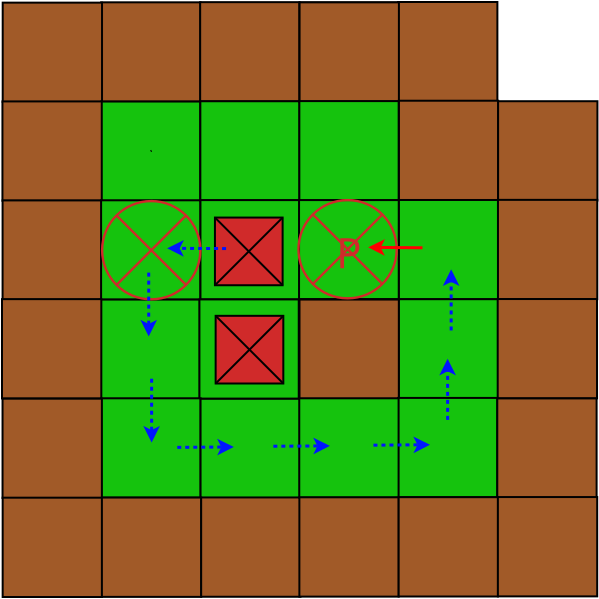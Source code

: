 <?xml version="1.0" encoding="UTF-8"?>
<dia:diagram xmlns:dia="http://www.lysator.liu.se/~alla/dia/">
  <dia:layer name="Background" visible="true" connectable="true" active="true">
    <dia:object type="Standard - Box" version="0" id="O0">
      <dia:attribute name="obj_pos">
        <dia:point val="15.1,10.05"/>
      </dia:attribute>
      <dia:attribute name="obj_bb">
        <dia:rectangle val="15.05,10;20.116,15.066"/>
      </dia:attribute>
      <dia:attribute name="elem_corner">
        <dia:point val="15.1,10.05"/>
      </dia:attribute>
      <dia:attribute name="elem_width">
        <dia:real val="4.966"/>
      </dia:attribute>
      <dia:attribute name="elem_height">
        <dia:real val="4.966"/>
      </dia:attribute>
      <dia:attribute name="inner_color">
        <dia:color val="#a15a28ff"/>
      </dia:attribute>
      <dia:attribute name="show_background">
        <dia:boolean val="true"/>
      </dia:attribute>
      <dia:attribute name="aspect">
        <dia:enum val="2"/>
      </dia:attribute>
    </dia:object>
    <dia:object type="Standard - Box" version="0" id="O1">
      <dia:attribute name="obj_pos">
        <dia:point val="20.05,10.042"/>
      </dia:attribute>
      <dia:attribute name="obj_bb">
        <dia:rectangle val="20.0,9.992;25.065,15.058"/>
      </dia:attribute>
      <dia:attribute name="elem_corner">
        <dia:point val="20.05,10.042"/>
      </dia:attribute>
      <dia:attribute name="elem_width">
        <dia:real val="4.966"/>
      </dia:attribute>
      <dia:attribute name="elem_height">
        <dia:real val="4.966"/>
      </dia:attribute>
      <dia:attribute name="inner_color">
        <dia:color val="#a15a28ff"/>
      </dia:attribute>
      <dia:attribute name="show_background">
        <dia:boolean val="true"/>
      </dia:attribute>
      <dia:attribute name="aspect">
        <dia:enum val="2"/>
      </dia:attribute>
    </dia:object>
    <dia:object type="Standard - Box" version="0" id="O2">
      <dia:attribute name="obj_pos">
        <dia:point val="10.177,10.066"/>
      </dia:attribute>
      <dia:attribute name="obj_bb">
        <dia:rectangle val="10.127,10.016;15.192,15.082"/>
      </dia:attribute>
      <dia:attribute name="elem_corner">
        <dia:point val="10.177,10.066"/>
      </dia:attribute>
      <dia:attribute name="elem_width">
        <dia:real val="4.966"/>
      </dia:attribute>
      <dia:attribute name="elem_height">
        <dia:real val="4.966"/>
      </dia:attribute>
      <dia:attribute name="inner_color">
        <dia:color val="#a15a28ff"/>
      </dia:attribute>
      <dia:attribute name="show_background">
        <dia:boolean val="true"/>
      </dia:attribute>
      <dia:attribute name="aspect">
        <dia:enum val="2"/>
      </dia:attribute>
    </dia:object>
    <dia:object type="Standard - Box" version="0" id="O3">
      <dia:attribute name="obj_pos">
        <dia:point val="15.09,15.011"/>
      </dia:attribute>
      <dia:attribute name="obj_bb">
        <dia:rectangle val="15.04,14.961;20.105,20.026"/>
      </dia:attribute>
      <dia:attribute name="elem_corner">
        <dia:point val="15.09,15.011"/>
      </dia:attribute>
      <dia:attribute name="elem_width">
        <dia:real val="4.966"/>
      </dia:attribute>
      <dia:attribute name="elem_height">
        <dia:real val="4.966"/>
      </dia:attribute>
      <dia:attribute name="inner_color">
        <dia:color val="#15c30dff"/>
      </dia:attribute>
      <dia:attribute name="show_background">
        <dia:boolean val="true"/>
      </dia:attribute>
      <dia:attribute name="aspect">
        <dia:enum val="2"/>
      </dia:attribute>
    </dia:object>
    <dia:object type="Standard - Box" version="0" id="O4">
      <dia:attribute name="obj_pos">
        <dia:point val="10.164,15.005"/>
      </dia:attribute>
      <dia:attribute name="obj_bb">
        <dia:rectangle val="10.114,14.954;15.18,20.02"/>
      </dia:attribute>
      <dia:attribute name="elem_corner">
        <dia:point val="10.164,15.005"/>
      </dia:attribute>
      <dia:attribute name="elem_width">
        <dia:real val="4.966"/>
      </dia:attribute>
      <dia:attribute name="elem_height">
        <dia:real val="4.966"/>
      </dia:attribute>
      <dia:attribute name="inner_color">
        <dia:color val="#a15a28ff"/>
      </dia:attribute>
      <dia:attribute name="show_background">
        <dia:boolean val="true"/>
      </dia:attribute>
      <dia:attribute name="aspect">
        <dia:enum val="2"/>
      </dia:attribute>
    </dia:object>
    <dia:object type="Standard - Box" version="0" id="O5">
      <dia:attribute name="obj_pos">
        <dia:point val="10.171,19.955"/>
      </dia:attribute>
      <dia:attribute name="obj_bb">
        <dia:rectangle val="10.12,19.905;15.186,24.971"/>
      </dia:attribute>
      <dia:attribute name="elem_corner">
        <dia:point val="10.171,19.955"/>
      </dia:attribute>
      <dia:attribute name="elem_width">
        <dia:real val="4.966"/>
      </dia:attribute>
      <dia:attribute name="elem_height">
        <dia:real val="4.966"/>
      </dia:attribute>
      <dia:attribute name="inner_color">
        <dia:color val="#a15a28ff"/>
      </dia:attribute>
      <dia:attribute name="show_background">
        <dia:boolean val="true"/>
      </dia:attribute>
      <dia:attribute name="aspect">
        <dia:enum val="2"/>
      </dia:attribute>
    </dia:object>
    <dia:object type="Standard - Box" version="0" id="O6">
      <dia:attribute name="obj_pos">
        <dia:point val="15.097,19.949"/>
      </dia:attribute>
      <dia:attribute name="obj_bb">
        <dia:rectangle val="15.047,19.899;20.112,24.964"/>
      </dia:attribute>
      <dia:attribute name="elem_corner">
        <dia:point val="15.097,19.949"/>
      </dia:attribute>
      <dia:attribute name="elem_width">
        <dia:real val="4.966"/>
      </dia:attribute>
      <dia:attribute name="elem_height">
        <dia:real val="4.966"/>
      </dia:attribute>
      <dia:attribute name="inner_color">
        <dia:color val="#15c30dff"/>
      </dia:attribute>
      <dia:attribute name="show_background">
        <dia:boolean val="true"/>
      </dia:attribute>
      <dia:attribute name="aspect">
        <dia:enum val="2"/>
      </dia:attribute>
    </dia:object>
    <dia:object type="Standard - Box" version="0" id="O7">
      <dia:attribute name="obj_pos">
        <dia:point val="20.059,14.996"/>
      </dia:attribute>
      <dia:attribute name="obj_bb">
        <dia:rectangle val="20.009,14.946;25.075,20.012"/>
      </dia:attribute>
      <dia:attribute name="elem_corner">
        <dia:point val="20.059,14.996"/>
      </dia:attribute>
      <dia:attribute name="elem_width">
        <dia:real val="4.966"/>
      </dia:attribute>
      <dia:attribute name="elem_height">
        <dia:real val="4.966"/>
      </dia:attribute>
      <dia:attribute name="inner_color">
        <dia:color val="#15c30dff"/>
      </dia:attribute>
      <dia:attribute name="show_background">
        <dia:boolean val="true"/>
      </dia:attribute>
      <dia:attribute name="aspect">
        <dia:enum val="2"/>
      </dia:attribute>
    </dia:object>
    <dia:object type="Standard - Box" version="0" id="O8">
      <dia:attribute name="obj_pos">
        <dia:point val="25.027,10.054"/>
      </dia:attribute>
      <dia:attribute name="obj_bb">
        <dia:rectangle val="24.977,10.004;30.043,15.07"/>
      </dia:attribute>
      <dia:attribute name="elem_corner">
        <dia:point val="25.027,10.054"/>
      </dia:attribute>
      <dia:attribute name="elem_width">
        <dia:real val="4.966"/>
      </dia:attribute>
      <dia:attribute name="elem_height">
        <dia:real val="4.966"/>
      </dia:attribute>
      <dia:attribute name="show_background">
        <dia:boolean val="true"/>
      </dia:attribute>
      <dia:attribute name="aspect">
        <dia:enum val="2"/>
      </dia:attribute>
    </dia:object>
    <dia:object type="Standard - Box" version="0" id="O9">
      <dia:attribute name="obj_pos">
        <dia:point val="25.031,14.985"/>
      </dia:attribute>
      <dia:attribute name="obj_bb">
        <dia:rectangle val="24.981,14.935;30.046,20.001"/>
      </dia:attribute>
      <dia:attribute name="elem_corner">
        <dia:point val="25.031,14.985"/>
      </dia:attribute>
      <dia:attribute name="elem_width">
        <dia:real val="4.966"/>
      </dia:attribute>
      <dia:attribute name="elem_height">
        <dia:real val="4.966"/>
      </dia:attribute>
      <dia:attribute name="show_background">
        <dia:boolean val="true"/>
      </dia:attribute>
      <dia:attribute name="aspect">
        <dia:enum val="2"/>
      </dia:attribute>
    </dia:object>
    <dia:object type="Standard - Box" version="0" id="O10">
      <dia:attribute name="obj_pos">
        <dia:point val="25.04,19.939"/>
      </dia:attribute>
      <dia:attribute name="obj_bb">
        <dia:rectangle val="24.99,19.889;30.055,24.955"/>
      </dia:attribute>
      <dia:attribute name="elem_corner">
        <dia:point val="25.04,19.939"/>
      </dia:attribute>
      <dia:attribute name="elem_width">
        <dia:real val="4.966"/>
      </dia:attribute>
      <dia:attribute name="elem_height">
        <dia:real val="4.966"/>
      </dia:attribute>
      <dia:attribute name="show_background">
        <dia:boolean val="true"/>
      </dia:attribute>
      <dia:attribute name="aspect">
        <dia:enum val="2"/>
      </dia:attribute>
    </dia:object>
    <dia:object type="Standard - Box" version="0" id="O11">
      <dia:attribute name="obj_pos">
        <dia:point val="29.945,10.034"/>
      </dia:attribute>
      <dia:attribute name="obj_bb">
        <dia:rectangle val="29.895,9.984;34.961,15.05"/>
      </dia:attribute>
      <dia:attribute name="elem_corner">
        <dia:point val="29.945,10.034"/>
      </dia:attribute>
      <dia:attribute name="elem_width">
        <dia:real val="4.966"/>
      </dia:attribute>
      <dia:attribute name="elem_height">
        <dia:real val="4.966"/>
      </dia:attribute>
      <dia:attribute name="inner_color">
        <dia:color val="#a15a28ff"/>
      </dia:attribute>
      <dia:attribute name="show_background">
        <dia:boolean val="true"/>
      </dia:attribute>
      <dia:attribute name="aspect">
        <dia:enum val="2"/>
      </dia:attribute>
    </dia:object>
    <dia:object type="Standard - Box" version="0" id="O12">
      <dia:attribute name="obj_pos">
        <dia:point val="25.021,10.051"/>
      </dia:attribute>
      <dia:attribute name="obj_bb">
        <dia:rectangle val="24.971,10.001;30.037,15.066"/>
      </dia:attribute>
      <dia:attribute name="elem_corner">
        <dia:point val="25.021,10.051"/>
      </dia:attribute>
      <dia:attribute name="elem_width">
        <dia:real val="4.966"/>
      </dia:attribute>
      <dia:attribute name="elem_height">
        <dia:real val="4.966"/>
      </dia:attribute>
      <dia:attribute name="inner_color">
        <dia:color val="#a15a28ff"/>
      </dia:attribute>
      <dia:attribute name="show_background">
        <dia:boolean val="true"/>
      </dia:attribute>
      <dia:attribute name="aspect">
        <dia:enum val="2"/>
      </dia:attribute>
    </dia:object>
    <dia:object type="Standard - Box" version="0" id="O13">
      <dia:attribute name="obj_pos">
        <dia:point val="29.984,14.97"/>
      </dia:attribute>
      <dia:attribute name="obj_bb">
        <dia:rectangle val="29.934,14.92;35.0,19.986"/>
      </dia:attribute>
      <dia:attribute name="elem_corner">
        <dia:point val="29.984,14.97"/>
      </dia:attribute>
      <dia:attribute name="elem_width">
        <dia:real val="4.966"/>
      </dia:attribute>
      <dia:attribute name="elem_height">
        <dia:real val="4.966"/>
      </dia:attribute>
      <dia:attribute name="inner_color">
        <dia:color val="#a15a28ff"/>
      </dia:attribute>
      <dia:attribute name="show_background">
        <dia:boolean val="true"/>
      </dia:attribute>
      <dia:attribute name="aspect">
        <dia:enum val="2"/>
      </dia:attribute>
    </dia:object>
    <dia:object type="Standard - Box" version="0" id="O14">
      <dia:attribute name="obj_pos">
        <dia:point val="34.947,14.995"/>
      </dia:attribute>
      <dia:attribute name="obj_bb">
        <dia:rectangle val="34.897,14.945;39.962,20.011"/>
      </dia:attribute>
      <dia:attribute name="elem_corner">
        <dia:point val="34.947,14.995"/>
      </dia:attribute>
      <dia:attribute name="elem_width">
        <dia:real val="4.966"/>
      </dia:attribute>
      <dia:attribute name="elem_height">
        <dia:real val="4.966"/>
      </dia:attribute>
      <dia:attribute name="inner_color">
        <dia:color val="#a15a28ff"/>
      </dia:attribute>
      <dia:attribute name="show_background">
        <dia:boolean val="true"/>
      </dia:attribute>
      <dia:attribute name="aspect">
        <dia:enum val="2"/>
      </dia:attribute>
    </dia:object>
    <dia:object type="Standard - Box" version="0" id="O15">
      <dia:attribute name="obj_pos">
        <dia:point val="25.009,14.989"/>
      </dia:attribute>
      <dia:attribute name="obj_bb">
        <dia:rectangle val="24.959,14.939;30.025,20.004"/>
      </dia:attribute>
      <dia:attribute name="elem_corner">
        <dia:point val="25.009,14.989"/>
      </dia:attribute>
      <dia:attribute name="elem_width">
        <dia:real val="4.966"/>
      </dia:attribute>
      <dia:attribute name="elem_height">
        <dia:real val="4.966"/>
      </dia:attribute>
      <dia:attribute name="inner_color">
        <dia:color val="#15c30dff"/>
      </dia:attribute>
      <dia:attribute name="show_background">
        <dia:boolean val="true"/>
      </dia:attribute>
      <dia:attribute name="aspect">
        <dia:enum val="2"/>
      </dia:attribute>
    </dia:object>
    <dia:object type="Standard - Box" version="0" id="O16">
      <dia:attribute name="obj_pos">
        <dia:point val="20.065,19.939"/>
      </dia:attribute>
      <dia:attribute name="obj_bb">
        <dia:rectangle val="20.015,19.889;25.081,24.955"/>
      </dia:attribute>
      <dia:attribute name="elem_corner">
        <dia:point val="20.065,19.939"/>
      </dia:attribute>
      <dia:attribute name="elem_width">
        <dia:real val="4.966"/>
      </dia:attribute>
      <dia:attribute name="elem_height">
        <dia:real val="4.966"/>
      </dia:attribute>
      <dia:attribute name="inner_color">
        <dia:color val="#15c30dff"/>
      </dia:attribute>
      <dia:attribute name="show_background">
        <dia:boolean val="true"/>
      </dia:attribute>
      <dia:attribute name="aspect">
        <dia:enum val="2"/>
      </dia:attribute>
    </dia:object>
    <dia:object type="Standard - Box" version="0" id="O17">
      <dia:attribute name="obj_pos">
        <dia:point val="29.978,19.933"/>
      </dia:attribute>
      <dia:attribute name="obj_bb">
        <dia:rectangle val="29.928,19.883;34.994,24.948"/>
      </dia:attribute>
      <dia:attribute name="elem_corner">
        <dia:point val="29.978,19.933"/>
      </dia:attribute>
      <dia:attribute name="elem_width">
        <dia:real val="4.966"/>
      </dia:attribute>
      <dia:attribute name="elem_height">
        <dia:real val="4.966"/>
      </dia:attribute>
      <dia:attribute name="inner_color">
        <dia:color val="#15c30dff"/>
      </dia:attribute>
      <dia:attribute name="show_background">
        <dia:boolean val="true"/>
      </dia:attribute>
      <dia:attribute name="aspect">
        <dia:enum val="2"/>
      </dia:attribute>
    </dia:object>
    <dia:object type="Standard - Box" version="0" id="O18">
      <dia:attribute name="obj_pos">
        <dia:point val="34.94,19.927"/>
      </dia:attribute>
      <dia:attribute name="obj_bb">
        <dia:rectangle val="34.89,19.877;39.956,24.942"/>
      </dia:attribute>
      <dia:attribute name="elem_corner">
        <dia:point val="34.94,19.927"/>
      </dia:attribute>
      <dia:attribute name="elem_width">
        <dia:real val="4.966"/>
      </dia:attribute>
      <dia:attribute name="elem_height">
        <dia:real val="4.966"/>
      </dia:attribute>
      <dia:attribute name="inner_color">
        <dia:color val="#a15a28ff"/>
      </dia:attribute>
      <dia:attribute name="show_background">
        <dia:boolean val="true"/>
      </dia:attribute>
      <dia:attribute name="aspect">
        <dia:enum val="2"/>
      </dia:attribute>
    </dia:object>
    <dia:object type="Standard - Box" version="0" id="O19">
      <dia:attribute name="obj_pos">
        <dia:point val="15.064,24.913"/>
      </dia:attribute>
      <dia:attribute name="obj_bb">
        <dia:rectangle val="15.014,24.863;20.079,29.929"/>
      </dia:attribute>
      <dia:attribute name="elem_corner">
        <dia:point val="15.064,24.913"/>
      </dia:attribute>
      <dia:attribute name="elem_width">
        <dia:real val="4.966"/>
      </dia:attribute>
      <dia:attribute name="elem_height">
        <dia:real val="4.966"/>
      </dia:attribute>
      <dia:attribute name="inner_color">
        <dia:color val="#15c30dff"/>
      </dia:attribute>
      <dia:attribute name="show_background">
        <dia:boolean val="true"/>
      </dia:attribute>
      <dia:attribute name="aspect">
        <dia:enum val="2"/>
      </dia:attribute>
    </dia:object>
    <dia:object type="Standard - Box" version="0" id="O20">
      <dia:attribute name="obj_pos">
        <dia:point val="20.013,24.905"/>
      </dia:attribute>
      <dia:attribute name="obj_bb">
        <dia:rectangle val="19.963,24.855;25.029,29.921"/>
      </dia:attribute>
      <dia:attribute name="elem_corner">
        <dia:point val="20.013,24.905"/>
      </dia:attribute>
      <dia:attribute name="elem_width">
        <dia:real val="4.966"/>
      </dia:attribute>
      <dia:attribute name="elem_height">
        <dia:real val="4.966"/>
      </dia:attribute>
      <dia:attribute name="inner_color">
        <dia:color val="#15c30dff"/>
      </dia:attribute>
      <dia:attribute name="show_background">
        <dia:boolean val="true"/>
      </dia:attribute>
      <dia:attribute name="aspect">
        <dia:enum val="2"/>
      </dia:attribute>
    </dia:object>
    <dia:object type="Standard - Box" version="0" id="O21">
      <dia:attribute name="obj_pos">
        <dia:point val="10.142,24.891"/>
      </dia:attribute>
      <dia:attribute name="obj_bb">
        <dia:rectangle val="10.092,24.841;15.158,29.907"/>
      </dia:attribute>
      <dia:attribute name="elem_corner">
        <dia:point val="10.142,24.891"/>
      </dia:attribute>
      <dia:attribute name="elem_width">
        <dia:real val="4.966"/>
      </dia:attribute>
      <dia:attribute name="elem_height">
        <dia:real val="4.966"/>
      </dia:attribute>
      <dia:attribute name="inner_color">
        <dia:color val="#a15a28ff"/>
      </dia:attribute>
      <dia:attribute name="show_background">
        <dia:boolean val="true"/>
      </dia:attribute>
      <dia:attribute name="aspect">
        <dia:enum val="2"/>
      </dia:attribute>
    </dia:object>
    <dia:object type="Standard - Box" version="0" id="O22">
      <dia:attribute name="obj_pos">
        <dia:point val="15.107,29.849"/>
      </dia:attribute>
      <dia:attribute name="obj_bb">
        <dia:rectangle val="15.057,29.799;20.123,34.865"/>
      </dia:attribute>
      <dia:attribute name="elem_corner">
        <dia:point val="15.107,29.849"/>
      </dia:attribute>
      <dia:attribute name="elem_width">
        <dia:real val="4.966"/>
      </dia:attribute>
      <dia:attribute name="elem_height">
        <dia:real val="4.966"/>
      </dia:attribute>
      <dia:attribute name="inner_color">
        <dia:color val="#15c30dff"/>
      </dia:attribute>
      <dia:attribute name="show_background">
        <dia:boolean val="true"/>
      </dia:attribute>
      <dia:attribute name="aspect">
        <dia:enum val="2"/>
      </dia:attribute>
    </dia:object>
    <dia:object type="Standard - Box" version="0" id="O23">
      <dia:attribute name="obj_pos">
        <dia:point val="20.07,29.874"/>
      </dia:attribute>
      <dia:attribute name="obj_bb">
        <dia:rectangle val="20.02,29.824;25.085,34.889"/>
      </dia:attribute>
      <dia:attribute name="elem_corner">
        <dia:point val="20.07,29.874"/>
      </dia:attribute>
      <dia:attribute name="elem_width">
        <dia:real val="4.966"/>
      </dia:attribute>
      <dia:attribute name="elem_height">
        <dia:real val="4.966"/>
      </dia:attribute>
      <dia:attribute name="inner_color">
        <dia:color val="#15c30dff"/>
      </dia:attribute>
      <dia:attribute name="show_background">
        <dia:boolean val="true"/>
      </dia:attribute>
      <dia:attribute name="aspect">
        <dia:enum val="2"/>
      </dia:attribute>
    </dia:object>
    <dia:object type="Standard - Box" version="0" id="O24">
      <dia:attribute name="obj_pos">
        <dia:point val="10.169,29.868"/>
      </dia:attribute>
      <dia:attribute name="obj_bb">
        <dia:rectangle val="10.119,29.818;15.184,34.883"/>
      </dia:attribute>
      <dia:attribute name="elem_corner">
        <dia:point val="10.169,29.868"/>
      </dia:attribute>
      <dia:attribute name="elem_width">
        <dia:real val="4.966"/>
      </dia:attribute>
      <dia:attribute name="elem_height">
        <dia:real val="4.966"/>
      </dia:attribute>
      <dia:attribute name="inner_color">
        <dia:color val="#a15a28ff"/>
      </dia:attribute>
      <dia:attribute name="show_background">
        <dia:boolean val="true"/>
      </dia:attribute>
      <dia:attribute name="aspect">
        <dia:enum val="2"/>
      </dia:attribute>
    </dia:object>
    <dia:object type="Standard - Box" version="0" id="O25">
      <dia:attribute name="obj_pos">
        <dia:point val="10.175,34.818"/>
      </dia:attribute>
      <dia:attribute name="obj_bb">
        <dia:rectangle val="10.125,34.768;15.191,39.834"/>
      </dia:attribute>
      <dia:attribute name="elem_corner">
        <dia:point val="10.175,34.818"/>
      </dia:attribute>
      <dia:attribute name="elem_width">
        <dia:real val="4.966"/>
      </dia:attribute>
      <dia:attribute name="elem_height">
        <dia:real val="4.966"/>
      </dia:attribute>
      <dia:attribute name="inner_color">
        <dia:color val="#a15a28ff"/>
      </dia:attribute>
      <dia:attribute name="show_background">
        <dia:boolean val="true"/>
      </dia:attribute>
      <dia:attribute name="aspect">
        <dia:enum val="2"/>
      </dia:attribute>
    </dia:object>
    <dia:object type="Standard - Box" version="0" id="O26">
      <dia:attribute name="obj_pos">
        <dia:point val="15.137,34.812"/>
      </dia:attribute>
      <dia:attribute name="obj_bb">
        <dia:rectangle val="15.087,34.762;20.153,39.828"/>
      </dia:attribute>
      <dia:attribute name="elem_corner">
        <dia:point val="15.137,34.812"/>
      </dia:attribute>
      <dia:attribute name="elem_width">
        <dia:real val="4.966"/>
      </dia:attribute>
      <dia:attribute name="elem_height">
        <dia:real val="4.966"/>
      </dia:attribute>
      <dia:attribute name="inner_color">
        <dia:color val="#a15a28ff"/>
      </dia:attribute>
      <dia:attribute name="show_background">
        <dia:boolean val="true"/>
      </dia:attribute>
      <dia:attribute name="aspect">
        <dia:enum val="2"/>
      </dia:attribute>
    </dia:object>
    <dia:object type="Standard - Box" version="0" id="O27">
      <dia:attribute name="obj_pos">
        <dia:point val="20.1,34.806"/>
      </dia:attribute>
      <dia:attribute name="obj_bb">
        <dia:rectangle val="20.05,34.756;25.116,39.821"/>
      </dia:attribute>
      <dia:attribute name="elem_corner">
        <dia:point val="20.1,34.806"/>
      </dia:attribute>
      <dia:attribute name="elem_width">
        <dia:real val="4.966"/>
      </dia:attribute>
      <dia:attribute name="elem_height">
        <dia:real val="4.966"/>
      </dia:attribute>
      <dia:attribute name="inner_color">
        <dia:color val="#a15a28ff"/>
      </dia:attribute>
      <dia:attribute name="show_background">
        <dia:boolean val="true"/>
      </dia:attribute>
      <dia:attribute name="aspect">
        <dia:enum val="2"/>
      </dia:attribute>
    </dia:object>
    <dia:object type="Standard - Box" version="0" id="O28">
      <dia:attribute name="obj_pos">
        <dia:point val="29.977,24.894"/>
      </dia:attribute>
      <dia:attribute name="obj_bb">
        <dia:rectangle val="29.927,24.844;34.993,29.91"/>
      </dia:attribute>
      <dia:attribute name="elem_corner">
        <dia:point val="29.977,24.894"/>
      </dia:attribute>
      <dia:attribute name="elem_width">
        <dia:real val="4.966"/>
      </dia:attribute>
      <dia:attribute name="elem_height">
        <dia:real val="4.966"/>
      </dia:attribute>
      <dia:attribute name="inner_color">
        <dia:color val="#15c30dff"/>
      </dia:attribute>
      <dia:attribute name="show_background">
        <dia:boolean val="true"/>
      </dia:attribute>
      <dia:attribute name="aspect">
        <dia:enum val="2"/>
      </dia:attribute>
    </dia:object>
    <dia:object type="Standard - Box" version="0" id="O29">
      <dia:attribute name="obj_pos">
        <dia:point val="34.927,24.886"/>
      </dia:attribute>
      <dia:attribute name="obj_bb">
        <dia:rectangle val="34.877,24.836;39.943,29.902"/>
      </dia:attribute>
      <dia:attribute name="elem_corner">
        <dia:point val="34.927,24.886"/>
      </dia:attribute>
      <dia:attribute name="elem_width">
        <dia:real val="4.966"/>
      </dia:attribute>
      <dia:attribute name="elem_height">
        <dia:real val="4.966"/>
      </dia:attribute>
      <dia:attribute name="inner_color">
        <dia:color val="#a15a28ff"/>
      </dia:attribute>
      <dia:attribute name="show_background">
        <dia:boolean val="true"/>
      </dia:attribute>
      <dia:attribute name="aspect">
        <dia:enum val="2"/>
      </dia:attribute>
    </dia:object>
    <dia:object type="Standard - Box" version="0" id="O30">
      <dia:attribute name="obj_pos">
        <dia:point val="25.017,24.911"/>
      </dia:attribute>
      <dia:attribute name="obj_bb">
        <dia:rectangle val="24.967,24.861;30.033,29.926"/>
      </dia:attribute>
      <dia:attribute name="elem_corner">
        <dia:point val="25.017,24.911"/>
      </dia:attribute>
      <dia:attribute name="elem_width">
        <dia:real val="4.966"/>
      </dia:attribute>
      <dia:attribute name="elem_height">
        <dia:real val="4.966"/>
      </dia:attribute>
      <dia:attribute name="inner_color">
        <dia:color val="#a15a28ff"/>
      </dia:attribute>
      <dia:attribute name="show_background">
        <dia:boolean val="true"/>
      </dia:attribute>
      <dia:attribute name="aspect">
        <dia:enum val="2"/>
      </dia:attribute>
    </dia:object>
    <dia:object type="Standard - Box" version="0" id="O31">
      <dia:attribute name="obj_pos">
        <dia:point val="29.944,29.83"/>
      </dia:attribute>
      <dia:attribute name="obj_bb">
        <dia:rectangle val="29.893,29.78;34.959,34.846"/>
      </dia:attribute>
      <dia:attribute name="elem_corner">
        <dia:point val="29.944,29.83"/>
      </dia:attribute>
      <dia:attribute name="elem_width">
        <dia:real val="4.966"/>
      </dia:attribute>
      <dia:attribute name="elem_height">
        <dia:real val="4.966"/>
      </dia:attribute>
      <dia:attribute name="inner_color">
        <dia:color val="#15c30dff"/>
      </dia:attribute>
      <dia:attribute name="show_background">
        <dia:boolean val="true"/>
      </dia:attribute>
      <dia:attribute name="aspect">
        <dia:enum val="2"/>
      </dia:attribute>
    </dia:object>
    <dia:object type="Standard - Box" version="0" id="O32">
      <dia:attribute name="obj_pos">
        <dia:point val="34.906,29.855"/>
      </dia:attribute>
      <dia:attribute name="obj_bb">
        <dia:rectangle val="34.856,29.805;39.922,34.87"/>
      </dia:attribute>
      <dia:attribute name="elem_corner">
        <dia:point val="34.906,29.855"/>
      </dia:attribute>
      <dia:attribute name="elem_width">
        <dia:real val="4.966"/>
      </dia:attribute>
      <dia:attribute name="elem_height">
        <dia:real val="4.966"/>
      </dia:attribute>
      <dia:attribute name="inner_color">
        <dia:color val="#a15a28ff"/>
      </dia:attribute>
      <dia:attribute name="show_background">
        <dia:boolean val="true"/>
      </dia:attribute>
      <dia:attribute name="aspect">
        <dia:enum val="2"/>
      </dia:attribute>
    </dia:object>
    <dia:object type="Standard - Box" version="0" id="O33">
      <dia:attribute name="obj_pos">
        <dia:point val="25.005,29.849"/>
      </dia:attribute>
      <dia:attribute name="obj_bb">
        <dia:rectangle val="24.955,29.799;30.021,34.864"/>
      </dia:attribute>
      <dia:attribute name="elem_corner">
        <dia:point val="25.005,29.849"/>
      </dia:attribute>
      <dia:attribute name="elem_width">
        <dia:real val="4.966"/>
      </dia:attribute>
      <dia:attribute name="elem_height">
        <dia:real val="4.966"/>
      </dia:attribute>
      <dia:attribute name="inner_color">
        <dia:color val="#15c30dff"/>
      </dia:attribute>
      <dia:attribute name="show_background">
        <dia:boolean val="true"/>
      </dia:attribute>
      <dia:attribute name="aspect">
        <dia:enum val="2"/>
      </dia:attribute>
    </dia:object>
    <dia:object type="Standard - Box" version="0" id="O34">
      <dia:attribute name="obj_pos">
        <dia:point val="25.011,34.799"/>
      </dia:attribute>
      <dia:attribute name="obj_bb">
        <dia:rectangle val="24.961,34.749;30.027,39.815"/>
      </dia:attribute>
      <dia:attribute name="elem_corner">
        <dia:point val="25.011,34.799"/>
      </dia:attribute>
      <dia:attribute name="elem_width">
        <dia:real val="4.966"/>
      </dia:attribute>
      <dia:attribute name="elem_height">
        <dia:real val="4.966"/>
      </dia:attribute>
      <dia:attribute name="inner_color">
        <dia:color val="#a15a28ff"/>
      </dia:attribute>
      <dia:attribute name="show_background">
        <dia:boolean val="true"/>
      </dia:attribute>
      <dia:attribute name="aspect">
        <dia:enum val="2"/>
      </dia:attribute>
    </dia:object>
    <dia:object type="Standard - Box" version="0" id="O35">
      <dia:attribute name="obj_pos">
        <dia:point val="29.974,34.793"/>
      </dia:attribute>
      <dia:attribute name="obj_bb">
        <dia:rectangle val="29.924,34.743;34.989,39.809"/>
      </dia:attribute>
      <dia:attribute name="elem_corner">
        <dia:point val="29.974,34.793"/>
      </dia:attribute>
      <dia:attribute name="elem_width">
        <dia:real val="4.966"/>
      </dia:attribute>
      <dia:attribute name="elem_height">
        <dia:real val="4.966"/>
      </dia:attribute>
      <dia:attribute name="inner_color">
        <dia:color val="#a15a28ff"/>
      </dia:attribute>
      <dia:attribute name="show_background">
        <dia:boolean val="true"/>
      </dia:attribute>
      <dia:attribute name="aspect">
        <dia:enum val="2"/>
      </dia:attribute>
    </dia:object>
    <dia:object type="Standard - Box" version="0" id="O36">
      <dia:attribute name="obj_pos">
        <dia:point val="34.936,34.787"/>
      </dia:attribute>
      <dia:attribute name="obj_bb">
        <dia:rectangle val="34.886,34.737;39.952,39.803"/>
      </dia:attribute>
      <dia:attribute name="elem_corner">
        <dia:point val="34.936,34.787"/>
      </dia:attribute>
      <dia:attribute name="elem_width">
        <dia:real val="4.966"/>
      </dia:attribute>
      <dia:attribute name="elem_height">
        <dia:real val="4.966"/>
      </dia:attribute>
      <dia:attribute name="inner_color">
        <dia:color val="#a15a28ff"/>
      </dia:attribute>
      <dia:attribute name="show_background">
        <dia:boolean val="true"/>
      </dia:attribute>
      <dia:attribute name="aspect">
        <dia:enum val="2"/>
      </dia:attribute>
    </dia:object>
    <dia:object type="Flowchart - Summing Junction" version="1" id="O37">
      <dia:attribute name="obj_pos">
        <dia:point val="15.148,19.988"/>
      </dia:attribute>
      <dia:attribute name="obj_bb">
        <dia:rectangle val="15.028,19.868;20.18,25.02"/>
      </dia:attribute>
      <dia:attribute name="meta">
        <dia:composite type="dict"/>
      </dia:attribute>
      <dia:attribute name="elem_corner">
        <dia:point val="15.148,19.988"/>
      </dia:attribute>
      <dia:attribute name="elem_width">
        <dia:real val="4.912"/>
      </dia:attribute>
      <dia:attribute name="elem_height">
        <dia:real val="4.912"/>
      </dia:attribute>
      <dia:attribute name="line_width">
        <dia:real val="0.12"/>
      </dia:attribute>
      <dia:attribute name="line_colour">
        <dia:color val="#d02a2aff"/>
      </dia:attribute>
      <dia:attribute name="fill_colour">
        <dia:color val="#15c30dff"/>
      </dia:attribute>
      <dia:attribute name="show_background">
        <dia:boolean val="true"/>
      </dia:attribute>
      <dia:attribute name="line_style">
        <dia:enum val="0"/>
        <dia:real val="1"/>
      </dia:attribute>
      <dia:attribute name="flip_horizontal">
        <dia:boolean val="false"/>
      </dia:attribute>
      <dia:attribute name="flip_vertical">
        <dia:boolean val="false"/>
      </dia:attribute>
      <dia:attribute name="subscale">
        <dia:real val="1"/>
      </dia:attribute>
    </dia:object>
    <dia:object type="Standard - Box" version="0" id="O38">
      <dia:attribute name="obj_pos">
        <dia:point val="20.824,25.725"/>
      </dia:attribute>
      <dia:attribute name="obj_bb">
        <dia:rectangle val="20.774,25.675;24.257,29.159"/>
      </dia:attribute>
      <dia:attribute name="elem_corner">
        <dia:point val="20.824,25.725"/>
      </dia:attribute>
      <dia:attribute name="elem_width">
        <dia:real val="3.384"/>
      </dia:attribute>
      <dia:attribute name="elem_height">
        <dia:real val="3.384"/>
      </dia:attribute>
      <dia:attribute name="inner_color">
        <dia:color val="#d02a2aff"/>
      </dia:attribute>
      <dia:attribute name="show_background">
        <dia:boolean val="true"/>
      </dia:attribute>
      <dia:attribute name="aspect">
        <dia:enum val="2"/>
      </dia:attribute>
    </dia:object>
    <dia:object type="Standard - Line" version="0" id="O39">
      <dia:attribute name="obj_pos">
        <dia:point val="22.515,27.417"/>
      </dia:attribute>
      <dia:attribute name="obj_bb">
        <dia:rectangle val="22.515,27.417;22.515,27.417"/>
      </dia:attribute>
      <dia:attribute name="conn_endpoints">
        <dia:point val="22.515,27.417"/>
        <dia:point val="22.515,27.417"/>
      </dia:attribute>
      <dia:attribute name="numcp">
        <dia:int val="1"/>
      </dia:attribute>
      <dia:connections>
        <dia:connection handle="0" to="O38" connection="8"/>
        <dia:connection handle="1" to="O38" connection="8"/>
      </dia:connections>
    </dia:object>
    <dia:object type="Standard - Line" version="0" id="O40">
      <dia:attribute name="obj_pos">
        <dia:point val="24.207,25.725"/>
      </dia:attribute>
      <dia:attribute name="obj_bb">
        <dia:rectangle val="22.445,25.655;24.278,27.488"/>
      </dia:attribute>
      <dia:attribute name="conn_endpoints">
        <dia:point val="24.207,25.725"/>
        <dia:point val="22.515,27.417"/>
      </dia:attribute>
      <dia:attribute name="numcp">
        <dia:int val="1"/>
      </dia:attribute>
      <dia:connections>
        <dia:connection handle="0" to="O38" connection="2"/>
        <dia:connection handle="1" to="O38" connection="8"/>
      </dia:connections>
    </dia:object>
    <dia:object type="Standard - Line" version="0" id="O41">
      <dia:attribute name="obj_pos">
        <dia:point val="20.824,29.109"/>
      </dia:attribute>
      <dia:attribute name="obj_bb">
        <dia:rectangle val="20.753,27.346;22.586,29.18"/>
      </dia:attribute>
      <dia:attribute name="conn_endpoints">
        <dia:point val="20.824,29.109"/>
        <dia:point val="22.515,27.417"/>
      </dia:attribute>
      <dia:attribute name="numcp">
        <dia:int val="1"/>
      </dia:attribute>
      <dia:connections>
        <dia:connection handle="0" to="O38" connection="5"/>
        <dia:connection handle="1" to="O38" connection="8"/>
      </dia:connections>
    </dia:object>
    <dia:object type="Standard - Line" version="0" id="O42">
      <dia:attribute name="obj_pos">
        <dia:point val="22.515,27.417"/>
      </dia:attribute>
      <dia:attribute name="obj_bb">
        <dia:rectangle val="20.753,25.655;22.586,27.488"/>
      </dia:attribute>
      <dia:attribute name="conn_endpoints">
        <dia:point val="22.515,27.417"/>
        <dia:point val="20.824,25.725"/>
      </dia:attribute>
      <dia:attribute name="numcp">
        <dia:int val="1"/>
      </dia:attribute>
      <dia:connections>
        <dia:connection handle="0" to="O38" connection="8"/>
        <dia:connection handle="1" to="O38" connection="0"/>
      </dia:connections>
    </dia:object>
    <dia:object type="Standard - Line" version="0" id="O43">
      <dia:attribute name="obj_pos">
        <dia:point val="22.515,27.417"/>
      </dia:attribute>
      <dia:attribute name="obj_bb">
        <dia:rectangle val="22.445,27.346;24.278,29.18"/>
      </dia:attribute>
      <dia:attribute name="conn_endpoints">
        <dia:point val="22.515,27.417"/>
        <dia:point val="24.207,29.109"/>
      </dia:attribute>
      <dia:attribute name="numcp">
        <dia:int val="1"/>
      </dia:attribute>
      <dia:connections>
        <dia:connection handle="0" to="O38" connection="8"/>
        <dia:connection handle="1" to="O38" connection="7"/>
      </dia:connections>
    </dia:object>
    <dia:object type="Standard - Box" version="0" id="O44">
      <dia:attribute name="obj_pos">
        <dia:point val="20.789,20.812"/>
      </dia:attribute>
      <dia:attribute name="obj_bb">
        <dia:rectangle val="20.739,20.762;24.223,24.245"/>
      </dia:attribute>
      <dia:attribute name="elem_corner">
        <dia:point val="20.789,20.812"/>
      </dia:attribute>
      <dia:attribute name="elem_width">
        <dia:real val="3.384"/>
      </dia:attribute>
      <dia:attribute name="elem_height">
        <dia:real val="3.384"/>
      </dia:attribute>
      <dia:attribute name="inner_color">
        <dia:color val="#d02a2aff"/>
      </dia:attribute>
      <dia:attribute name="show_background">
        <dia:boolean val="true"/>
      </dia:attribute>
      <dia:attribute name="aspect">
        <dia:enum val="2"/>
      </dia:attribute>
    </dia:object>
    <dia:object type="Standard - Line" version="0" id="O45">
      <dia:attribute name="obj_pos">
        <dia:point val="20.789,20.812"/>
      </dia:attribute>
      <dia:attribute name="obj_bb">
        <dia:rectangle val="20.718,20.741;22.552,22.574"/>
      </dia:attribute>
      <dia:attribute name="conn_endpoints">
        <dia:point val="20.789,20.812"/>
        <dia:point val="22.481,22.504"/>
      </dia:attribute>
      <dia:attribute name="numcp">
        <dia:int val="1"/>
      </dia:attribute>
      <dia:connections>
        <dia:connection handle="0" to="O44" connection="0"/>
        <dia:connection handle="1" to="O44" connection="8"/>
      </dia:connections>
    </dia:object>
    <dia:object type="Standard - Line" version="0" id="O46">
      <dia:attribute name="obj_pos">
        <dia:point val="20.789,24.195"/>
      </dia:attribute>
      <dia:attribute name="obj_bb">
        <dia:rectangle val="20.718,22.433;22.552,24.266"/>
      </dia:attribute>
      <dia:attribute name="conn_endpoints">
        <dia:point val="20.789,24.195"/>
        <dia:point val="22.481,22.504"/>
      </dia:attribute>
      <dia:attribute name="numcp">
        <dia:int val="1"/>
      </dia:attribute>
      <dia:connections>
        <dia:connection handle="0" to="O44" connection="5"/>
        <dia:connection handle="1" to="O44" connection="8"/>
      </dia:connections>
    </dia:object>
    <dia:object type="Standard - Line" version="0" id="O47">
      <dia:attribute name="obj_pos">
        <dia:point val="22.481,22.504"/>
      </dia:attribute>
      <dia:attribute name="obj_bb">
        <dia:rectangle val="22.41,20.741;24.243,22.574"/>
      </dia:attribute>
      <dia:attribute name="conn_endpoints">
        <dia:point val="22.481,22.504"/>
        <dia:point val="24.173,20.812"/>
      </dia:attribute>
      <dia:attribute name="numcp">
        <dia:int val="1"/>
      </dia:attribute>
      <dia:connections>
        <dia:connection handle="0" to="O44" connection="8"/>
        <dia:connection handle="1" to="O44" connection="2"/>
      </dia:connections>
    </dia:object>
    <dia:object type="Standard - Line" version="0" id="O48">
      <dia:attribute name="obj_pos">
        <dia:point val="22.481,22.504"/>
      </dia:attribute>
      <dia:attribute name="obj_bb">
        <dia:rectangle val="22.41,22.433;24.243,24.266"/>
      </dia:attribute>
      <dia:attribute name="conn_endpoints">
        <dia:point val="22.481,22.504"/>
        <dia:point val="24.173,24.195"/>
      </dia:attribute>
      <dia:attribute name="numcp">
        <dia:int val="1"/>
      </dia:attribute>
      <dia:connections>
        <dia:connection handle="0" to="O44" connection="8"/>
        <dia:connection handle="1" to="O44" connection="7"/>
      </dia:connections>
    </dia:object>
    <dia:object type="Standard - Line" version="0" id="O49">
      <dia:attribute name="obj_pos">
        <dia:point val="17.622,17.469"/>
      </dia:attribute>
      <dia:attribute name="obj_bb">
        <dia:rectangle val="17.506,17.402;17.689,17.56"/>
      </dia:attribute>
      <dia:attribute name="conn_endpoints">
        <dia:point val="17.622,17.469"/>
        <dia:point val="17.572,17.493"/>
      </dia:attribute>
      <dia:attribute name="numcp">
        <dia:int val="1"/>
      </dia:attribute>
      <dia:connections>
        <dia:connection handle="1" to="O3" connection="8"/>
      </dia:connections>
    </dia:object>
    <dia:object type="Standard - Line" version="0" id="O50">
      <dia:attribute name="obj_pos">
        <dia:point val="21.346,22.362"/>
      </dia:attribute>
      <dia:attribute name="obj_bb">
        <dia:rectangle val="18.325,21.936;21.421,22.771"/>
      </dia:attribute>
      <dia:attribute name="conn_endpoints">
        <dia:point val="21.346,22.362"/>
        <dia:point val="18.4,22.35"/>
      </dia:attribute>
      <dia:attribute name="numcp">
        <dia:int val="1"/>
      </dia:attribute>
      <dia:attribute name="line_color">
        <dia:color val="#0015ffff"/>
      </dia:attribute>
      <dia:attribute name="line_width">
        <dia:real val="0.15"/>
      </dia:attribute>
      <dia:attribute name="line_style">
        <dia:enum val="1"/>
      </dia:attribute>
      <dia:attribute name="end_arrow">
        <dia:enum val="22"/>
      </dia:attribute>
      <dia:attribute name="end_arrow_length">
        <dia:real val="0.5"/>
      </dia:attribute>
      <dia:attribute name="end_arrow_width">
        <dia:real val="0.5"/>
      </dia:attribute>
      <dia:attribute name="dashlength">
        <dia:real val="0.2"/>
      </dia:attribute>
    </dia:object>
    <dia:object type="Standard - Line" version="0" id="O51">
      <dia:attribute name="obj_pos">
        <dia:point val="32.6,26.457"/>
      </dia:attribute>
      <dia:attribute name="obj_bb">
        <dia:rectangle val="32.182,23.325;33.018,26.532"/>
      </dia:attribute>
      <dia:attribute name="conn_endpoints">
        <dia:point val="32.6,26.457"/>
        <dia:point val="32.6,23.4"/>
      </dia:attribute>
      <dia:attribute name="numcp">
        <dia:int val="1"/>
      </dia:attribute>
      <dia:attribute name="line_color">
        <dia:color val="#0015ffff"/>
      </dia:attribute>
      <dia:attribute name="line_width">
        <dia:real val="0.15"/>
      </dia:attribute>
      <dia:attribute name="line_style">
        <dia:enum val="1"/>
      </dia:attribute>
      <dia:attribute name="end_arrow">
        <dia:enum val="22"/>
      </dia:attribute>
      <dia:attribute name="end_arrow_length">
        <dia:real val="0.5"/>
      </dia:attribute>
      <dia:attribute name="end_arrow_width">
        <dia:real val="0.5"/>
      </dia:attribute>
      <dia:attribute name="dashlength">
        <dia:real val="0.2"/>
      </dia:attribute>
    </dia:object>
    <dia:object type="Standard - Line" version="0" id="O52">
      <dia:attribute name="obj_pos">
        <dia:point val="18.905,32.302"/>
      </dia:attribute>
      <dia:attribute name="obj_bb">
        <dia:rectangle val="18.83,31.87;21.808,32.705"/>
      </dia:attribute>
      <dia:attribute name="conn_endpoints">
        <dia:point val="18.905,32.302"/>
        <dia:point val="21.733,32.282"/>
      </dia:attribute>
      <dia:attribute name="numcp">
        <dia:int val="1"/>
      </dia:attribute>
      <dia:attribute name="line_color">
        <dia:color val="#0015ffff"/>
      </dia:attribute>
      <dia:attribute name="line_width">
        <dia:real val="0.15"/>
      </dia:attribute>
      <dia:attribute name="line_style">
        <dia:enum val="1"/>
      </dia:attribute>
      <dia:attribute name="end_arrow">
        <dia:enum val="22"/>
      </dia:attribute>
      <dia:attribute name="end_arrow_length">
        <dia:real val="0.5"/>
      </dia:attribute>
      <dia:attribute name="end_arrow_width">
        <dia:real val="0.5"/>
      </dia:attribute>
      <dia:attribute name="dashlength">
        <dia:real val="0.2"/>
      </dia:attribute>
    </dia:object>
    <dia:object type="Standard - Line" version="0" id="O53">
      <dia:attribute name="obj_pos">
        <dia:point val="23.71,32.247"/>
      </dia:attribute>
      <dia:attribute name="obj_bb">
        <dia:rectangle val="23.635,31.815;26.613,32.65"/>
      </dia:attribute>
      <dia:attribute name="conn_endpoints">
        <dia:point val="23.71,32.247"/>
        <dia:point val="26.538,32.227"/>
      </dia:attribute>
      <dia:attribute name="numcp">
        <dia:int val="1"/>
      </dia:attribute>
      <dia:attribute name="line_color">
        <dia:color val="#0015ffff"/>
      </dia:attribute>
      <dia:attribute name="line_width">
        <dia:real val="0.15"/>
      </dia:attribute>
      <dia:attribute name="line_style">
        <dia:enum val="1"/>
      </dia:attribute>
      <dia:attribute name="end_arrow">
        <dia:enum val="22"/>
      </dia:attribute>
      <dia:attribute name="end_arrow_length">
        <dia:real val="0.5"/>
      </dia:attribute>
      <dia:attribute name="end_arrow_width">
        <dia:real val="0.5"/>
      </dia:attribute>
      <dia:attribute name="dashlength">
        <dia:real val="0.2"/>
      </dia:attribute>
    </dia:object>
    <dia:object type="Standard - Line" version="0" id="O54">
      <dia:attribute name="obj_pos">
        <dia:point val="28.715,32.192"/>
      </dia:attribute>
      <dia:attribute name="obj_bb">
        <dia:rectangle val="28.64,31.76;31.618,32.595"/>
      </dia:attribute>
      <dia:attribute name="conn_endpoints">
        <dia:point val="28.715,32.192"/>
        <dia:point val="31.543,32.172"/>
      </dia:attribute>
      <dia:attribute name="numcp">
        <dia:int val="1"/>
      </dia:attribute>
      <dia:attribute name="line_color">
        <dia:color val="#0015ffff"/>
      </dia:attribute>
      <dia:attribute name="line_width">
        <dia:real val="0.15"/>
      </dia:attribute>
      <dia:attribute name="line_style">
        <dia:enum val="1"/>
      </dia:attribute>
      <dia:attribute name="end_arrow">
        <dia:enum val="22"/>
      </dia:attribute>
      <dia:attribute name="end_arrow_length">
        <dia:real val="0.5"/>
      </dia:attribute>
      <dia:attribute name="end_arrow_width">
        <dia:real val="0.5"/>
      </dia:attribute>
      <dia:attribute name="dashlength">
        <dia:real val="0.2"/>
      </dia:attribute>
    </dia:object>
    <dia:object type="Standard - Line" version="0" id="O55">
      <dia:attribute name="obj_pos">
        <dia:point val="17.623,28.87"/>
      </dia:attribute>
      <dia:attribute name="obj_bb">
        <dia:rectangle val="17.205,28.795;18.04,32.138"/>
      </dia:attribute>
      <dia:attribute name="conn_endpoints">
        <dia:point val="17.623,28.87"/>
        <dia:point val="17.623,32.063"/>
      </dia:attribute>
      <dia:attribute name="numcp">
        <dia:int val="1"/>
      </dia:attribute>
      <dia:attribute name="line_color">
        <dia:color val="#0015ffff"/>
      </dia:attribute>
      <dia:attribute name="line_width">
        <dia:real val="0.15"/>
      </dia:attribute>
      <dia:attribute name="line_style">
        <dia:enum val="1"/>
      </dia:attribute>
      <dia:attribute name="end_arrow">
        <dia:enum val="22"/>
      </dia:attribute>
      <dia:attribute name="end_arrow_length">
        <dia:real val="0.5"/>
      </dia:attribute>
      <dia:attribute name="end_arrow_width">
        <dia:real val="0.5"/>
      </dia:attribute>
      <dia:attribute name="dashlength">
        <dia:real val="0.2"/>
      </dia:attribute>
    </dia:object>
    <dia:object type="Standard - Line" version="0" id="O56">
      <dia:attribute name="obj_pos">
        <dia:point val="17.478,23.565"/>
      </dia:attribute>
      <dia:attribute name="obj_bb">
        <dia:rectangle val="17.06,23.49;17.895,26.833"/>
      </dia:attribute>
      <dia:attribute name="conn_endpoints">
        <dia:point val="17.478,23.565"/>
        <dia:point val="17.478,26.758"/>
      </dia:attribute>
      <dia:attribute name="numcp">
        <dia:int val="1"/>
      </dia:attribute>
      <dia:attribute name="line_color">
        <dia:color val="#0015ffff"/>
      </dia:attribute>
      <dia:attribute name="line_width">
        <dia:real val="0.15"/>
      </dia:attribute>
      <dia:attribute name="line_style">
        <dia:enum val="1"/>
      </dia:attribute>
      <dia:attribute name="end_arrow">
        <dia:enum val="22"/>
      </dia:attribute>
      <dia:attribute name="end_arrow_length">
        <dia:real val="0.5"/>
      </dia:attribute>
      <dia:attribute name="end_arrow_width">
        <dia:real val="0.5"/>
      </dia:attribute>
      <dia:attribute name="dashlength">
        <dia:real val="0.2"/>
      </dia:attribute>
    </dia:object>
    <dia:object type="Standard - Line" version="0" id="O57">
      <dia:attribute name="obj_pos">
        <dia:point val="32.423,30.927"/>
      </dia:attribute>
      <dia:attribute name="obj_bb">
        <dia:rectangle val="32.005,27.795;32.84,31.002"/>
      </dia:attribute>
      <dia:attribute name="conn_endpoints">
        <dia:point val="32.423,30.927"/>
        <dia:point val="32.423,27.87"/>
      </dia:attribute>
      <dia:attribute name="numcp">
        <dia:int val="1"/>
      </dia:attribute>
      <dia:attribute name="line_color">
        <dia:color val="#0015ffff"/>
      </dia:attribute>
      <dia:attribute name="line_width">
        <dia:real val="0.15"/>
      </dia:attribute>
      <dia:attribute name="line_style">
        <dia:enum val="1"/>
      </dia:attribute>
      <dia:attribute name="end_arrow">
        <dia:enum val="22"/>
      </dia:attribute>
      <dia:attribute name="end_arrow_length">
        <dia:real val="0.5"/>
      </dia:attribute>
      <dia:attribute name="end_arrow_width">
        <dia:real val="0.5"/>
      </dia:attribute>
      <dia:attribute name="dashlength">
        <dia:real val="0.2"/>
      </dia:attribute>
    </dia:object>
    <dia:object type="Flowchart - Box" version="0" id="O58">
      <dia:attribute name="obj_pos">
        <dia:point val="24.994,19.938"/>
      </dia:attribute>
      <dia:attribute name="obj_bb">
        <dia:rectangle val="24.944,19.888;30.029,24.936"/>
      </dia:attribute>
      <dia:attribute name="elem_corner">
        <dia:point val="24.994,19.938"/>
      </dia:attribute>
      <dia:attribute name="elem_width">
        <dia:real val="4.985"/>
      </dia:attribute>
      <dia:attribute name="elem_height">
        <dia:real val="4.948"/>
      </dia:attribute>
      <dia:attribute name="inner_color">
        <dia:color val="#15c30dff"/>
      </dia:attribute>
      <dia:attribute name="show_background">
        <dia:boolean val="true"/>
      </dia:attribute>
      <dia:attribute name="padding">
        <dia:real val="0.5"/>
      </dia:attribute>
      <dia:attribute name="text">
        <dia:composite type="text">
          <dia:attribute name="string">
            <dia:string>#P#</dia:string>
          </dia:attribute>
          <dia:attribute name="font">
            <dia:font family="sans" style="0" name="Helvetica"/>
          </dia:attribute>
          <dia:attribute name="height">
            <dia:real val="2.611"/>
          </dia:attribute>
          <dia:attribute name="pos">
            <dia:point val="27.487,23.046"/>
          </dia:attribute>
          <dia:attribute name="color">
            <dia:color val="#d02a2aff"/>
          </dia:attribute>
          <dia:attribute name="alignment">
            <dia:enum val="1"/>
          </dia:attribute>
        </dia:composite>
      </dia:attribute>
    </dia:object>
    <dia:object type="Flowchart - Summing Junction" version="1" id="O59">
      <dia:attribute name="obj_pos">
        <dia:point val="24.966,19.939"/>
      </dia:attribute>
      <dia:attribute name="obj_bb">
        <dia:rectangle val="24.846,19.819;29.998,24.97"/>
      </dia:attribute>
      <dia:attribute name="meta">
        <dia:composite type="dict"/>
      </dia:attribute>
      <dia:attribute name="elem_corner">
        <dia:point val="24.966,19.939"/>
      </dia:attribute>
      <dia:attribute name="elem_width">
        <dia:real val="4.912"/>
      </dia:attribute>
      <dia:attribute name="elem_height">
        <dia:real val="4.912"/>
      </dia:attribute>
      <dia:attribute name="line_width">
        <dia:real val="0.12"/>
      </dia:attribute>
      <dia:attribute name="line_colour">
        <dia:color val="#d02a2aff"/>
      </dia:attribute>
      <dia:attribute name="fill_colour">
        <dia:color val="#15c30d00"/>
      </dia:attribute>
      <dia:attribute name="show_background">
        <dia:boolean val="false"/>
      </dia:attribute>
      <dia:attribute name="line_style">
        <dia:enum val="0"/>
        <dia:real val="1"/>
      </dia:attribute>
      <dia:attribute name="flip_horizontal">
        <dia:boolean val="false"/>
      </dia:attribute>
      <dia:attribute name="flip_vertical">
        <dia:boolean val="false"/>
      </dia:attribute>
      <dia:attribute name="subscale">
        <dia:real val="1"/>
      </dia:attribute>
    </dia:object>
    <dia:object type="Standard - Line" version="0" id="O60">
      <dia:attribute name="obj_pos">
        <dia:point val="31.166,22.324"/>
      </dia:attribute>
      <dia:attribute name="obj_bb">
        <dia:rectangle val="28.374,21.89;31.242,22.725"/>
      </dia:attribute>
      <dia:attribute name="conn_endpoints">
        <dia:point val="31.166,22.324"/>
        <dia:point val="28.45,22.3"/>
      </dia:attribute>
      <dia:attribute name="numcp">
        <dia:int val="1"/>
      </dia:attribute>
      <dia:attribute name="line_color">
        <dia:color val="#ff0000ff"/>
      </dia:attribute>
      <dia:attribute name="line_width">
        <dia:real val="0.15"/>
      </dia:attribute>
      <dia:attribute name="end_arrow">
        <dia:enum val="22"/>
      </dia:attribute>
      <dia:attribute name="end_arrow_length">
        <dia:real val="0.5"/>
      </dia:attribute>
      <dia:attribute name="end_arrow_width">
        <dia:real val="0.5"/>
      </dia:attribute>
    </dia:object>
  </dia:layer>
</dia:diagram>
